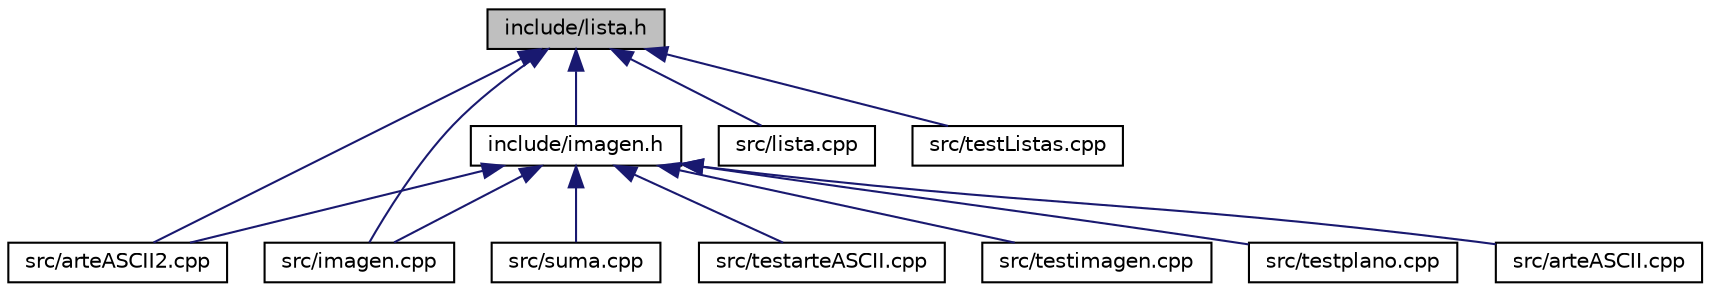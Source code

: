 digraph "include/lista.h"
{
  edge [fontname="Helvetica",fontsize="10",labelfontname="Helvetica",labelfontsize="10"];
  node [fontname="Helvetica",fontsize="10",shape=record];
  Node1 [label="include/lista.h",height=0.2,width=0.4,color="black", fillcolor="grey75", style="filled" fontcolor="black"];
  Node1 -> Node2 [dir="back",color="midnightblue",fontsize="10",style="solid",fontname="Helvetica"];
  Node2 [label="include/imagen.h",height=0.2,width=0.4,color="black", fillcolor="white", style="filled",URL="$imagen_8h.html",tooltip="Clase imagen blanco y negro. "];
  Node2 -> Node3 [dir="back",color="midnightblue",fontsize="10",style="solid",fontname="Helvetica"];
  Node3 [label="src/arteASCII.cpp",height=0.2,width=0.4,color="black", fillcolor="white", style="filled",URL="$arteASCII_8cpp_source.html"];
  Node2 -> Node4 [dir="back",color="midnightblue",fontsize="10",style="solid",fontname="Helvetica"];
  Node4 [label="src/arteASCII2.cpp",height=0.2,width=0.4,color="black", fillcolor="white", style="filled",URL="$arteASCII2_8cpp_source.html"];
  Node2 -> Node5 [dir="back",color="midnightblue",fontsize="10",style="solid",fontname="Helvetica"];
  Node5 [label="src/imagen.cpp",height=0.2,width=0.4,color="black", fillcolor="white", style="filled",URL="$imagen_8cpp_source.html"];
  Node2 -> Node6 [dir="back",color="midnightblue",fontsize="10",style="solid",fontname="Helvetica"];
  Node6 [label="src/suma.cpp",height=0.2,width=0.4,color="black", fillcolor="white", style="filled",URL="$suma_8cpp_source.html"];
  Node2 -> Node7 [dir="back",color="midnightblue",fontsize="10",style="solid",fontname="Helvetica"];
  Node7 [label="src/testarteASCII.cpp",height=0.2,width=0.4,color="black", fillcolor="white", style="filled",URL="$testarteASCII_8cpp_source.html"];
  Node2 -> Node8 [dir="back",color="midnightblue",fontsize="10",style="solid",fontname="Helvetica"];
  Node8 [label="src/testimagen.cpp",height=0.2,width=0.4,color="black", fillcolor="white", style="filled",URL="$testimagen_8cpp_source.html"];
  Node2 -> Node9 [dir="back",color="midnightblue",fontsize="10",style="solid",fontname="Helvetica"];
  Node9 [label="src/testplano.cpp",height=0.2,width=0.4,color="black", fillcolor="white", style="filled",URL="$testplano_8cpp_source.html"];
  Node1 -> Node4 [dir="back",color="midnightblue",fontsize="10",style="solid",fontname="Helvetica"];
  Node1 -> Node5 [dir="back",color="midnightblue",fontsize="10",style="solid",fontname="Helvetica"];
  Node1 -> Node10 [dir="back",color="midnightblue",fontsize="10",style="solid",fontname="Helvetica"];
  Node10 [label="src/lista.cpp",height=0.2,width=0.4,color="black", fillcolor="white", style="filled",URL="$lista_8cpp_source.html"];
  Node1 -> Node11 [dir="back",color="midnightblue",fontsize="10",style="solid",fontname="Helvetica"];
  Node11 [label="src/testListas.cpp",height=0.2,width=0.4,color="black", fillcolor="white", style="filled",URL="$testListas_8cpp_source.html"];
}
